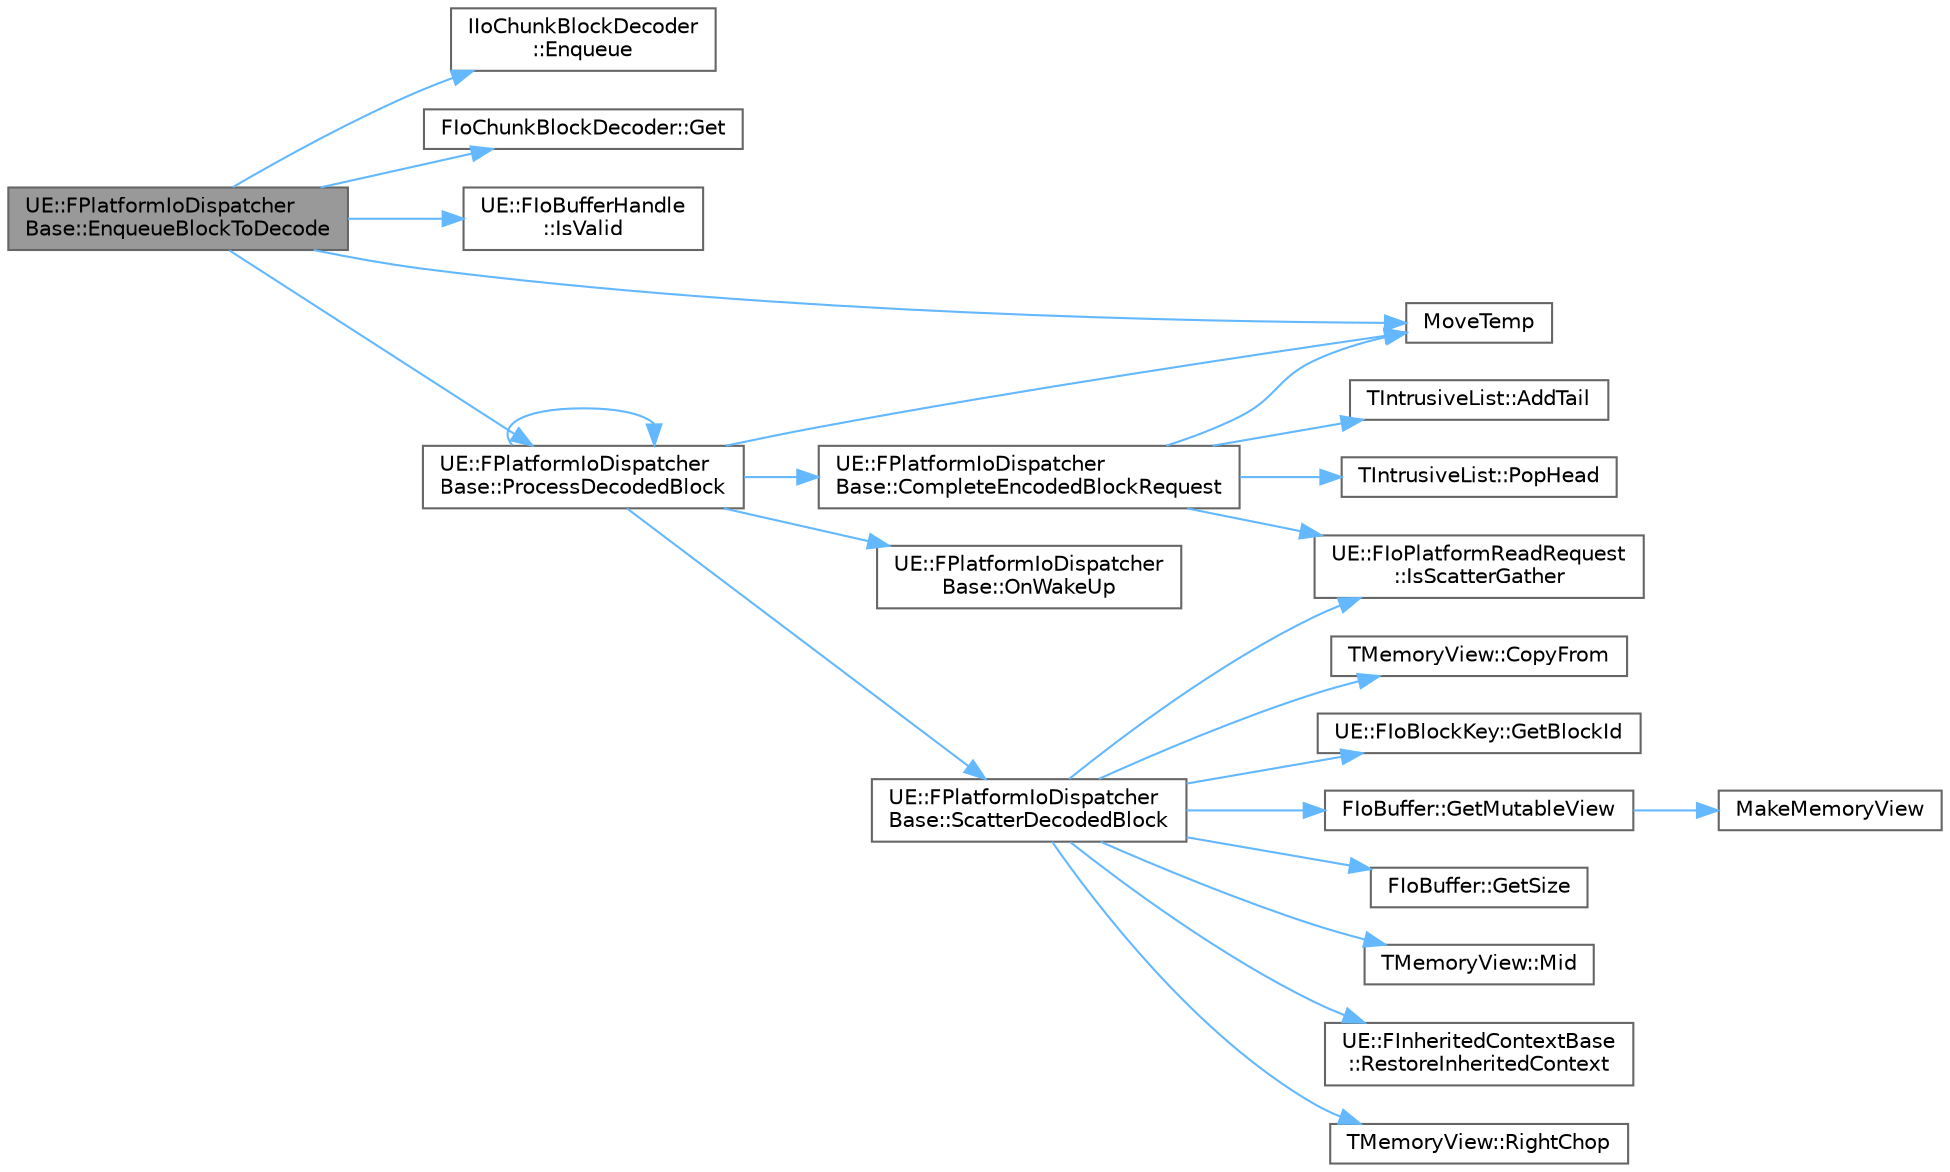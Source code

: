 digraph "UE::FPlatformIoDispatcherBase::EnqueueBlockToDecode"
{
 // INTERACTIVE_SVG=YES
 // LATEX_PDF_SIZE
  bgcolor="transparent";
  edge [fontname=Helvetica,fontsize=10,labelfontname=Helvetica,labelfontsize=10];
  node [fontname=Helvetica,fontsize=10,shape=box,height=0.2,width=0.4];
  rankdir="LR";
  Node1 [id="Node000001",label="UE::FPlatformIoDispatcher\lBase::EnqueueBlockToDecode",height=0.2,width=0.4,color="gray40", fillcolor="grey60", style="filled", fontcolor="black",tooltip=" "];
  Node1 -> Node2 [id="edge1_Node000001_Node000002",color="steelblue1",style="solid",tooltip=" "];
  Node2 [id="Node000002",label="IIoChunkBlockDecoder\l::Enqueue",height=0.2,width=0.4,color="grey40", fillcolor="white", style="filled",URL="$dc/d84/classIIoChunkBlockDecoder.html#a5802662717359efd47cf9acd12aec7a5",tooltip=" "];
  Node1 -> Node3 [id="edge2_Node000001_Node000003",color="steelblue1",style="solid",tooltip=" "];
  Node3 [id="Node000003",label="FIoChunkBlockDecoder::Get",height=0.2,width=0.4,color="grey40", fillcolor="white", style="filled",URL="$df/d0b/classFIoChunkBlockDecoder.html#a61aee2e0e55d6eb528768e853c8866ed",tooltip=" "];
  Node1 -> Node4 [id="edge3_Node000001_Node000004",color="steelblue1",style="solid",tooltip=" "];
  Node4 [id="Node000004",label="UE::FIoBufferHandle\l::IsValid",height=0.2,width=0.4,color="grey40", fillcolor="white", style="filled",URL="$df/d61/structUE_1_1FIoBufferHandle.html#a11305d8887d9eb22454484f58686b704",tooltip=" "];
  Node1 -> Node5 [id="edge4_Node000001_Node000005",color="steelblue1",style="solid",tooltip=" "];
  Node5 [id="Node000005",label="MoveTemp",height=0.2,width=0.4,color="grey40", fillcolor="white", style="filled",URL="$d4/d24/UnrealTemplate_8h.html#ad5e6c049aeb9c9115fec514ba581dbb6",tooltip="MoveTemp will cast a reference to an rvalue reference."];
  Node1 -> Node6 [id="edge5_Node000001_Node000006",color="steelblue1",style="solid",tooltip=" "];
  Node6 [id="Node000006",label="UE::FPlatformIoDispatcher\lBase::ProcessDecodedBlock",height=0.2,width=0.4,color="grey40", fillcolor="white", style="filled",URL="$df/de7/classUE_1_1FPlatformIoDispatcherBase.html#ae978f898d01483bac4091175e16e203e",tooltip=" "];
  Node6 -> Node7 [id="edge6_Node000006_Node000007",color="steelblue1",style="solid",tooltip=" "];
  Node7 [id="Node000007",label="UE::FPlatformIoDispatcher\lBase::CompleteEncodedBlockRequest",height=0.2,width=0.4,color="grey40", fillcolor="white", style="filled",URL="$df/de7/classUE_1_1FPlatformIoDispatcherBase.html#aa8c97dc6fbfae4854bd2578df17c9628",tooltip=" "];
  Node7 -> Node8 [id="edge7_Node000007_Node000008",color="steelblue1",style="solid",tooltip=" "];
  Node8 [id="Node000008",label="TIntrusiveList::AddTail",height=0.2,width=0.4,color="grey40", fillcolor="white", style="filled",URL="$da/df8/classTIntrusiveList.html#a34e5b46ea93a743dbff720f762a2e501",tooltip=" "];
  Node7 -> Node9 [id="edge8_Node000007_Node000009",color="steelblue1",style="solid",tooltip=" "];
  Node9 [id="Node000009",label="UE::FIoPlatformReadRequest\l::IsScatterGather",height=0.2,width=0.4,color="grey40", fillcolor="white", style="filled",URL="$d8/dda/structUE_1_1FIoPlatformReadRequest.html#a4617af5c36bf07bcff10164a43ad1eae",tooltip=" "];
  Node7 -> Node5 [id="edge9_Node000007_Node000005",color="steelblue1",style="solid",tooltip=" "];
  Node7 -> Node10 [id="edge10_Node000007_Node000010",color="steelblue1",style="solid",tooltip=" "];
  Node10 [id="Node000010",label="TIntrusiveList::PopHead",height=0.2,width=0.4,color="grey40", fillcolor="white", style="filled",URL="$da/df8/classTIntrusiveList.html#a0a584d4c7cc87a36f59724ad4d836a06",tooltip=" "];
  Node6 -> Node5 [id="edge11_Node000006_Node000005",color="steelblue1",style="solid",tooltip=" "];
  Node6 -> Node11 [id="edge12_Node000006_Node000011",color="steelblue1",style="solid",tooltip=" "];
  Node11 [id="Node000011",label="UE::FPlatformIoDispatcher\lBase::OnWakeUp",height=0.2,width=0.4,color="grey40", fillcolor="white", style="filled",URL="$df/de7/classUE_1_1FPlatformIoDispatcherBase.html#a073b0635116372f3d0cb852fbd8149fe",tooltip=" "];
  Node6 -> Node6 [id="edge13_Node000006_Node000006",color="steelblue1",style="solid",tooltip=" "];
  Node6 -> Node12 [id="edge14_Node000006_Node000012",color="steelblue1",style="solid",tooltip=" "];
  Node12 [id="Node000012",label="UE::FPlatformIoDispatcher\lBase::ScatterDecodedBlock",height=0.2,width=0.4,color="grey40", fillcolor="white", style="filled",URL="$df/de7/classUE_1_1FPlatformIoDispatcherBase.html#a7fbdfc3b68f6ca1862bd7f68da49da19",tooltip=" "];
  Node12 -> Node13 [id="edge15_Node000012_Node000013",color="steelblue1",style="solid",tooltip=" "];
  Node13 [id="Node000013",label="TMemoryView::CopyFrom",height=0.2,width=0.4,color="grey40", fillcolor="white", style="filled",URL="$d9/dc5/classTMemoryView.html#ad1e866ad46ae1f1b1e38280f9d08aa83",tooltip="Copies bytes from the input view into this view, and returns the remainder of this view."];
  Node12 -> Node14 [id="edge16_Node000012_Node000014",color="steelblue1",style="solid",tooltip=" "];
  Node14 [id="Node000014",label="UE::FIoBlockKey::GetBlockId",height=0.2,width=0.4,color="grey40", fillcolor="white", style="filled",URL="$d8/d05/structUE_1_1FIoBlockKey.html#a8664b1f1fe973870e6e396788ffa3800",tooltip=" "];
  Node12 -> Node15 [id="edge17_Node000012_Node000015",color="steelblue1",style="solid",tooltip=" "];
  Node15 [id="Node000015",label="FIoBuffer::GetMutableView",height=0.2,width=0.4,color="grey40", fillcolor="white", style="filled",URL="$d2/dd8/classFIoBuffer.html#a0979d14b469cb9d6e878e02ba26e875d",tooltip=" "];
  Node15 -> Node16 [id="edge18_Node000015_Node000016",color="steelblue1",style="solid",tooltip=" "];
  Node16 [id="Node000016",label="MakeMemoryView",height=0.2,width=0.4,color="grey40", fillcolor="white", style="filled",URL="$db/d99/MemoryView_8h.html#a3f29c29614c21c76fac21d51295c1543",tooltip="Make a non-owning mutable view of Size bytes starting at Data."];
  Node12 -> Node17 [id="edge19_Node000012_Node000017",color="steelblue1",style="solid",tooltip=" "];
  Node17 [id="Node000017",label="FIoBuffer::GetSize",height=0.2,width=0.4,color="grey40", fillcolor="white", style="filled",URL="$d2/dd8/classFIoBuffer.html#aa29e891103f0f08198562467e9869dc9",tooltip=" "];
  Node12 -> Node9 [id="edge20_Node000012_Node000009",color="steelblue1",style="solid",tooltip=" "];
  Node12 -> Node18 [id="edge21_Node000012_Node000018",color="steelblue1",style="solid",tooltip=" "];
  Node18 [id="Node000018",label="TMemoryView::Mid",height=0.2,width=0.4,color="grey40", fillcolor="white", style="filled",URL="$d9/dc5/classTMemoryView.html#a72c82bb270276b4f1192ea49f4d28a0f",tooltip="Returns the middle part of the view by taking up to the given number of bytes from the given position..."];
  Node12 -> Node19 [id="edge22_Node000012_Node000019",color="steelblue1",style="solid",tooltip=" "];
  Node19 [id="Node000019",label="UE::FInheritedContextBase\l::RestoreInheritedContext",height=0.2,width=0.4,color="grey40", fillcolor="white", style="filled",URL="$dc/d16/classUE_1_1FInheritedContextBase.html#a2e7f2280ea5c42a8a09965cdbdaa90c2",tooltip=" "];
  Node12 -> Node20 [id="edge23_Node000012_Node000020",color="steelblue1",style="solid",tooltip=" "];
  Node20 [id="Node000020",label="TMemoryView::RightChop",height=0.2,width=0.4,color="grey40", fillcolor="white", style="filled",URL="$d9/dc5/classTMemoryView.html#a06a67055d0a770a7b33cc43b27542f0b",tooltip="Returns the right-most part of the view by chopping the given number of bytes from the left."];
}
